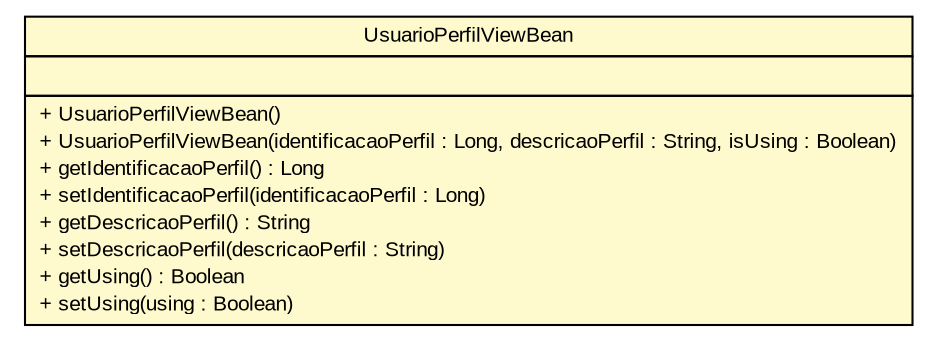 #!/usr/local/bin/dot
#
# Class diagram 
# Generated by UMLGraph version R5_6 (http://www.umlgraph.org/)
#

digraph G {
	edge [fontname="arial",fontsize=10,labelfontname="arial",labelfontsize=10];
	node [fontname="arial",fontsize=10,shape=plaintext];
	nodesep=0.25;
	ranksep=0.5;
	// br.gov.to.sefaz.seg.managedbean.viewbean.UsuarioPerfilViewBean
	c825922 [label=<<table title="br.gov.to.sefaz.seg.managedbean.viewbean.UsuarioPerfilViewBean" border="0" cellborder="1" cellspacing="0" cellpadding="2" port="p" bgcolor="lemonChiffon" href="./UsuarioPerfilViewBean.html">
		<tr><td><table border="0" cellspacing="0" cellpadding="1">
<tr><td align="center" balign="center"> UsuarioPerfilViewBean </td></tr>
		</table></td></tr>
		<tr><td><table border="0" cellspacing="0" cellpadding="1">
<tr><td align="left" balign="left">  </td></tr>
		</table></td></tr>
		<tr><td><table border="0" cellspacing="0" cellpadding="1">
<tr><td align="left" balign="left"> + UsuarioPerfilViewBean() </td></tr>
<tr><td align="left" balign="left"> + UsuarioPerfilViewBean(identificacaoPerfil : Long, descricaoPerfil : String, isUsing : Boolean) </td></tr>
<tr><td align="left" balign="left"> + getIdentificacaoPerfil() : Long </td></tr>
<tr><td align="left" balign="left"> + setIdentificacaoPerfil(identificacaoPerfil : Long) </td></tr>
<tr><td align="left" balign="left"> + getDescricaoPerfil() : String </td></tr>
<tr><td align="left" balign="left"> + setDescricaoPerfil(descricaoPerfil : String) </td></tr>
<tr><td align="left" balign="left"> + getUsing() : Boolean </td></tr>
<tr><td align="left" balign="left"> + setUsing(using : Boolean) </td></tr>
		</table></td></tr>
		</table>>, URL="./UsuarioPerfilViewBean.html", fontname="arial", fontcolor="black", fontsize=10.0];
}

